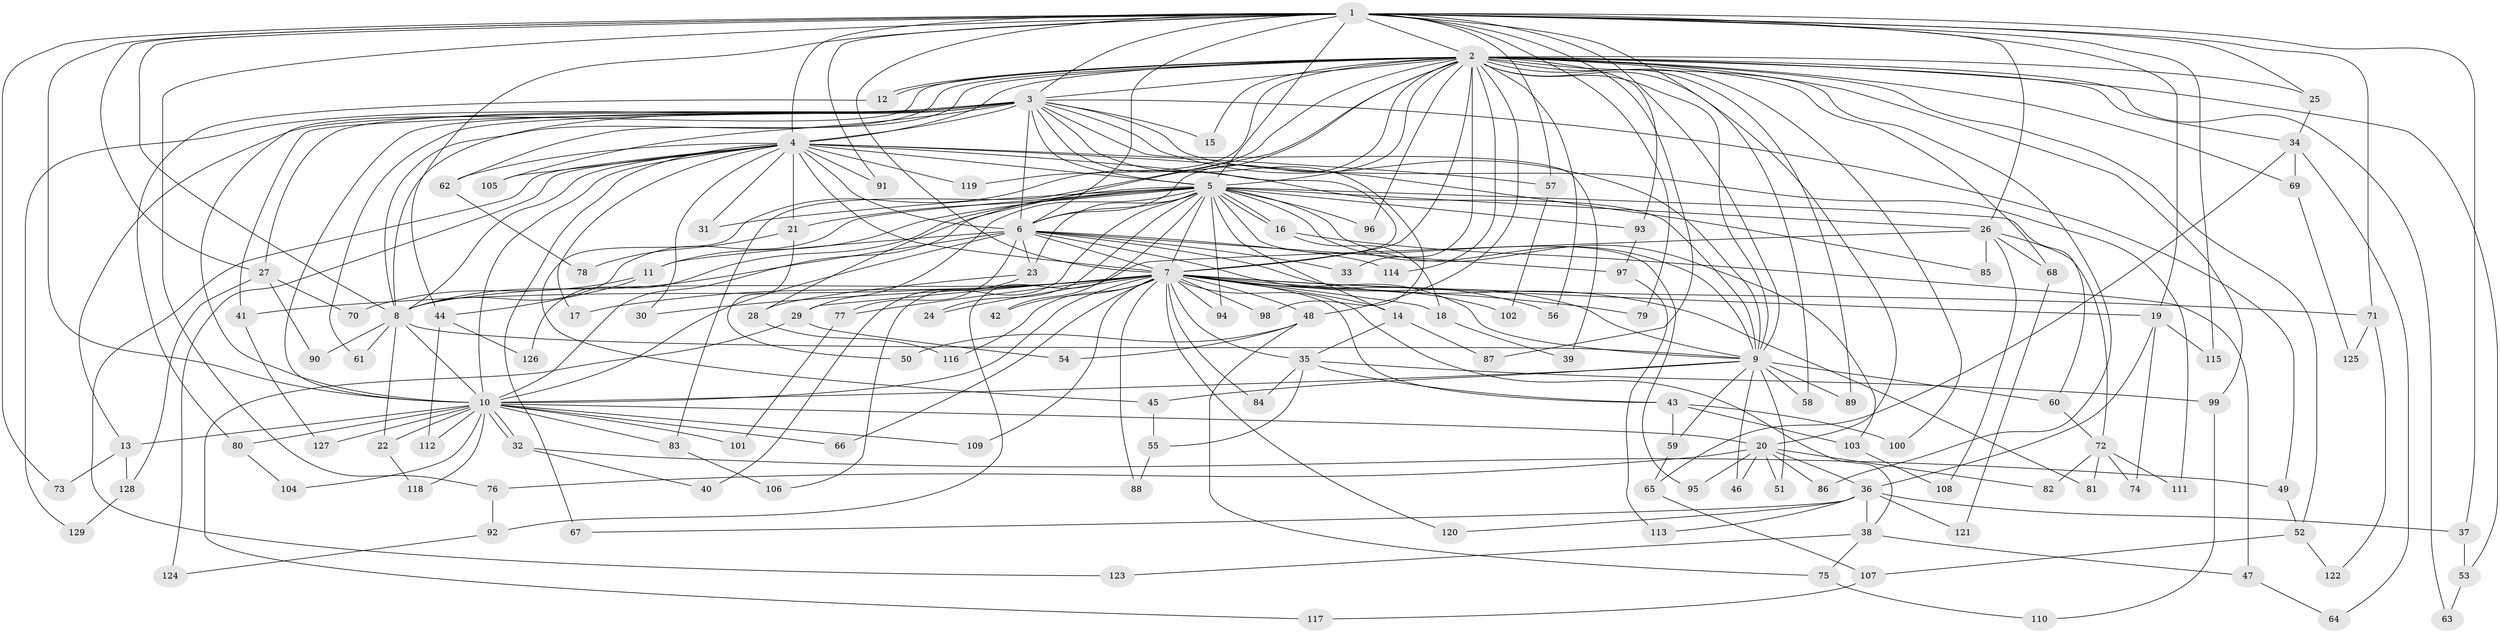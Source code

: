 // coarse degree distribution, {29: 0.009708737864077669, 32: 0.009708737864077669, 19: 0.019417475728155338, 41: 0.009708737864077669, 25: 0.009708737864077669, 10: 0.009708737864077669, 14: 0.009708737864077669, 4: 0.11650485436893204, 3: 0.1650485436893204, 5: 0.05825242718446602, 2: 0.5048543689320388, 1: 0.019417475728155338, 9: 0.009708737864077669, 7: 0.009708737864077669, 8: 0.019417475728155338, 6: 0.019417475728155338}
// Generated by graph-tools (version 1.1) at 2025/41/03/06/25 10:41:33]
// undirected, 129 vertices, 283 edges
graph export_dot {
graph [start="1"]
  node [color=gray90,style=filled];
  1;
  2;
  3;
  4;
  5;
  6;
  7;
  8;
  9;
  10;
  11;
  12;
  13;
  14;
  15;
  16;
  17;
  18;
  19;
  20;
  21;
  22;
  23;
  24;
  25;
  26;
  27;
  28;
  29;
  30;
  31;
  32;
  33;
  34;
  35;
  36;
  37;
  38;
  39;
  40;
  41;
  42;
  43;
  44;
  45;
  46;
  47;
  48;
  49;
  50;
  51;
  52;
  53;
  54;
  55;
  56;
  57;
  58;
  59;
  60;
  61;
  62;
  63;
  64;
  65;
  66;
  67;
  68;
  69;
  70;
  71;
  72;
  73;
  74;
  75;
  76;
  77;
  78;
  79;
  80;
  81;
  82;
  83;
  84;
  85;
  86;
  87;
  88;
  89;
  90;
  91;
  92;
  93;
  94;
  95;
  96;
  97;
  98;
  99;
  100;
  101;
  102;
  103;
  104;
  105;
  106;
  107;
  108;
  109;
  110;
  111;
  112;
  113;
  114;
  115;
  116;
  117;
  118;
  119;
  120;
  121;
  122;
  123;
  124;
  125;
  126;
  127;
  128;
  129;
  1 -- 2;
  1 -- 3;
  1 -- 4;
  1 -- 5;
  1 -- 6;
  1 -- 7;
  1 -- 8;
  1 -- 9;
  1 -- 10;
  1 -- 19;
  1 -- 20;
  1 -- 25;
  1 -- 26;
  1 -- 27;
  1 -- 37;
  1 -- 44;
  1 -- 57;
  1 -- 71;
  1 -- 73;
  1 -- 76;
  1 -- 79;
  1 -- 87;
  1 -- 91;
  1 -- 115;
  2 -- 3;
  2 -- 4;
  2 -- 5;
  2 -- 6;
  2 -- 7;
  2 -- 8;
  2 -- 9;
  2 -- 10;
  2 -- 12;
  2 -- 12;
  2 -- 15;
  2 -- 25;
  2 -- 28;
  2 -- 33;
  2 -- 34;
  2 -- 45;
  2 -- 48;
  2 -- 52;
  2 -- 53;
  2 -- 56;
  2 -- 58;
  2 -- 62;
  2 -- 63;
  2 -- 68;
  2 -- 69;
  2 -- 83;
  2 -- 86;
  2 -- 89;
  2 -- 93;
  2 -- 96;
  2 -- 99;
  2 -- 100;
  2 -- 114;
  2 -- 119;
  3 -- 4;
  3 -- 5;
  3 -- 6;
  3 -- 7;
  3 -- 8;
  3 -- 9;
  3 -- 10;
  3 -- 13;
  3 -- 15;
  3 -- 27;
  3 -- 39;
  3 -- 41;
  3 -- 49;
  3 -- 61;
  3 -- 98;
  3 -- 105;
  3 -- 111;
  3 -- 129;
  4 -- 5;
  4 -- 6;
  4 -- 7;
  4 -- 8;
  4 -- 9;
  4 -- 10;
  4 -- 17;
  4 -- 21;
  4 -- 30;
  4 -- 31;
  4 -- 57;
  4 -- 62;
  4 -- 67;
  4 -- 85;
  4 -- 91;
  4 -- 105;
  4 -- 119;
  4 -- 123;
  4 -- 124;
  5 -- 6;
  5 -- 7;
  5 -- 8;
  5 -- 9;
  5 -- 10;
  5 -- 11;
  5 -- 14;
  5 -- 16;
  5 -- 16;
  5 -- 21;
  5 -- 23;
  5 -- 24;
  5 -- 26;
  5 -- 29;
  5 -- 31;
  5 -- 42;
  5 -- 60;
  5 -- 93;
  5 -- 94;
  5 -- 95;
  5 -- 96;
  5 -- 103;
  5 -- 106;
  5 -- 126;
  6 -- 7;
  6 -- 8;
  6 -- 9;
  6 -- 10;
  6 -- 11;
  6 -- 23;
  6 -- 33;
  6 -- 77;
  6 -- 81;
  6 -- 97;
  6 -- 114;
  7 -- 8;
  7 -- 9;
  7 -- 10;
  7 -- 14;
  7 -- 17;
  7 -- 18;
  7 -- 19;
  7 -- 24;
  7 -- 29;
  7 -- 30;
  7 -- 35;
  7 -- 38;
  7 -- 41;
  7 -- 42;
  7 -- 43;
  7 -- 48;
  7 -- 56;
  7 -- 66;
  7 -- 71;
  7 -- 77;
  7 -- 79;
  7 -- 84;
  7 -- 88;
  7 -- 94;
  7 -- 98;
  7 -- 102;
  7 -- 109;
  7 -- 116;
  7 -- 120;
  8 -- 9;
  8 -- 10;
  8 -- 22;
  8 -- 61;
  8 -- 90;
  9 -- 10;
  9 -- 45;
  9 -- 46;
  9 -- 51;
  9 -- 58;
  9 -- 59;
  9 -- 60;
  9 -- 89;
  10 -- 13;
  10 -- 20;
  10 -- 22;
  10 -- 32;
  10 -- 32;
  10 -- 66;
  10 -- 80;
  10 -- 83;
  10 -- 101;
  10 -- 104;
  10 -- 109;
  10 -- 112;
  10 -- 118;
  10 -- 127;
  11 -- 44;
  11 -- 70;
  12 -- 80;
  13 -- 73;
  13 -- 128;
  14 -- 35;
  14 -- 87;
  16 -- 18;
  16 -- 47;
  18 -- 39;
  19 -- 36;
  19 -- 74;
  19 -- 115;
  20 -- 36;
  20 -- 46;
  20 -- 51;
  20 -- 76;
  20 -- 82;
  20 -- 86;
  20 -- 95;
  21 -- 50;
  21 -- 78;
  22 -- 118;
  23 -- 28;
  23 -- 40;
  25 -- 34;
  26 -- 68;
  26 -- 72;
  26 -- 85;
  26 -- 92;
  26 -- 108;
  27 -- 70;
  27 -- 90;
  27 -- 128;
  28 -- 116;
  29 -- 54;
  29 -- 117;
  32 -- 40;
  32 -- 49;
  34 -- 64;
  34 -- 65;
  34 -- 69;
  35 -- 43;
  35 -- 55;
  35 -- 84;
  35 -- 99;
  36 -- 37;
  36 -- 38;
  36 -- 67;
  36 -- 113;
  36 -- 120;
  36 -- 121;
  37 -- 53;
  38 -- 47;
  38 -- 75;
  38 -- 123;
  41 -- 127;
  43 -- 59;
  43 -- 100;
  43 -- 103;
  44 -- 112;
  44 -- 126;
  45 -- 55;
  47 -- 64;
  48 -- 50;
  48 -- 54;
  48 -- 75;
  49 -- 52;
  52 -- 107;
  52 -- 122;
  53 -- 63;
  55 -- 88;
  57 -- 102;
  59 -- 65;
  60 -- 72;
  62 -- 78;
  65 -- 107;
  68 -- 121;
  69 -- 125;
  71 -- 122;
  71 -- 125;
  72 -- 74;
  72 -- 81;
  72 -- 82;
  72 -- 111;
  75 -- 110;
  76 -- 92;
  77 -- 101;
  80 -- 104;
  83 -- 106;
  92 -- 124;
  93 -- 97;
  97 -- 113;
  99 -- 110;
  103 -- 108;
  107 -- 117;
  128 -- 129;
}
